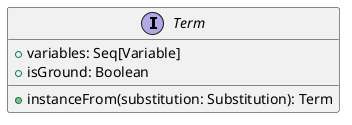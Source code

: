 @startuml
interface Term {
    +variables: Seq[Variable]
    +isGround: Boolean
    +instanceFrom(substitution: Substitution): Term
}
@enduml
